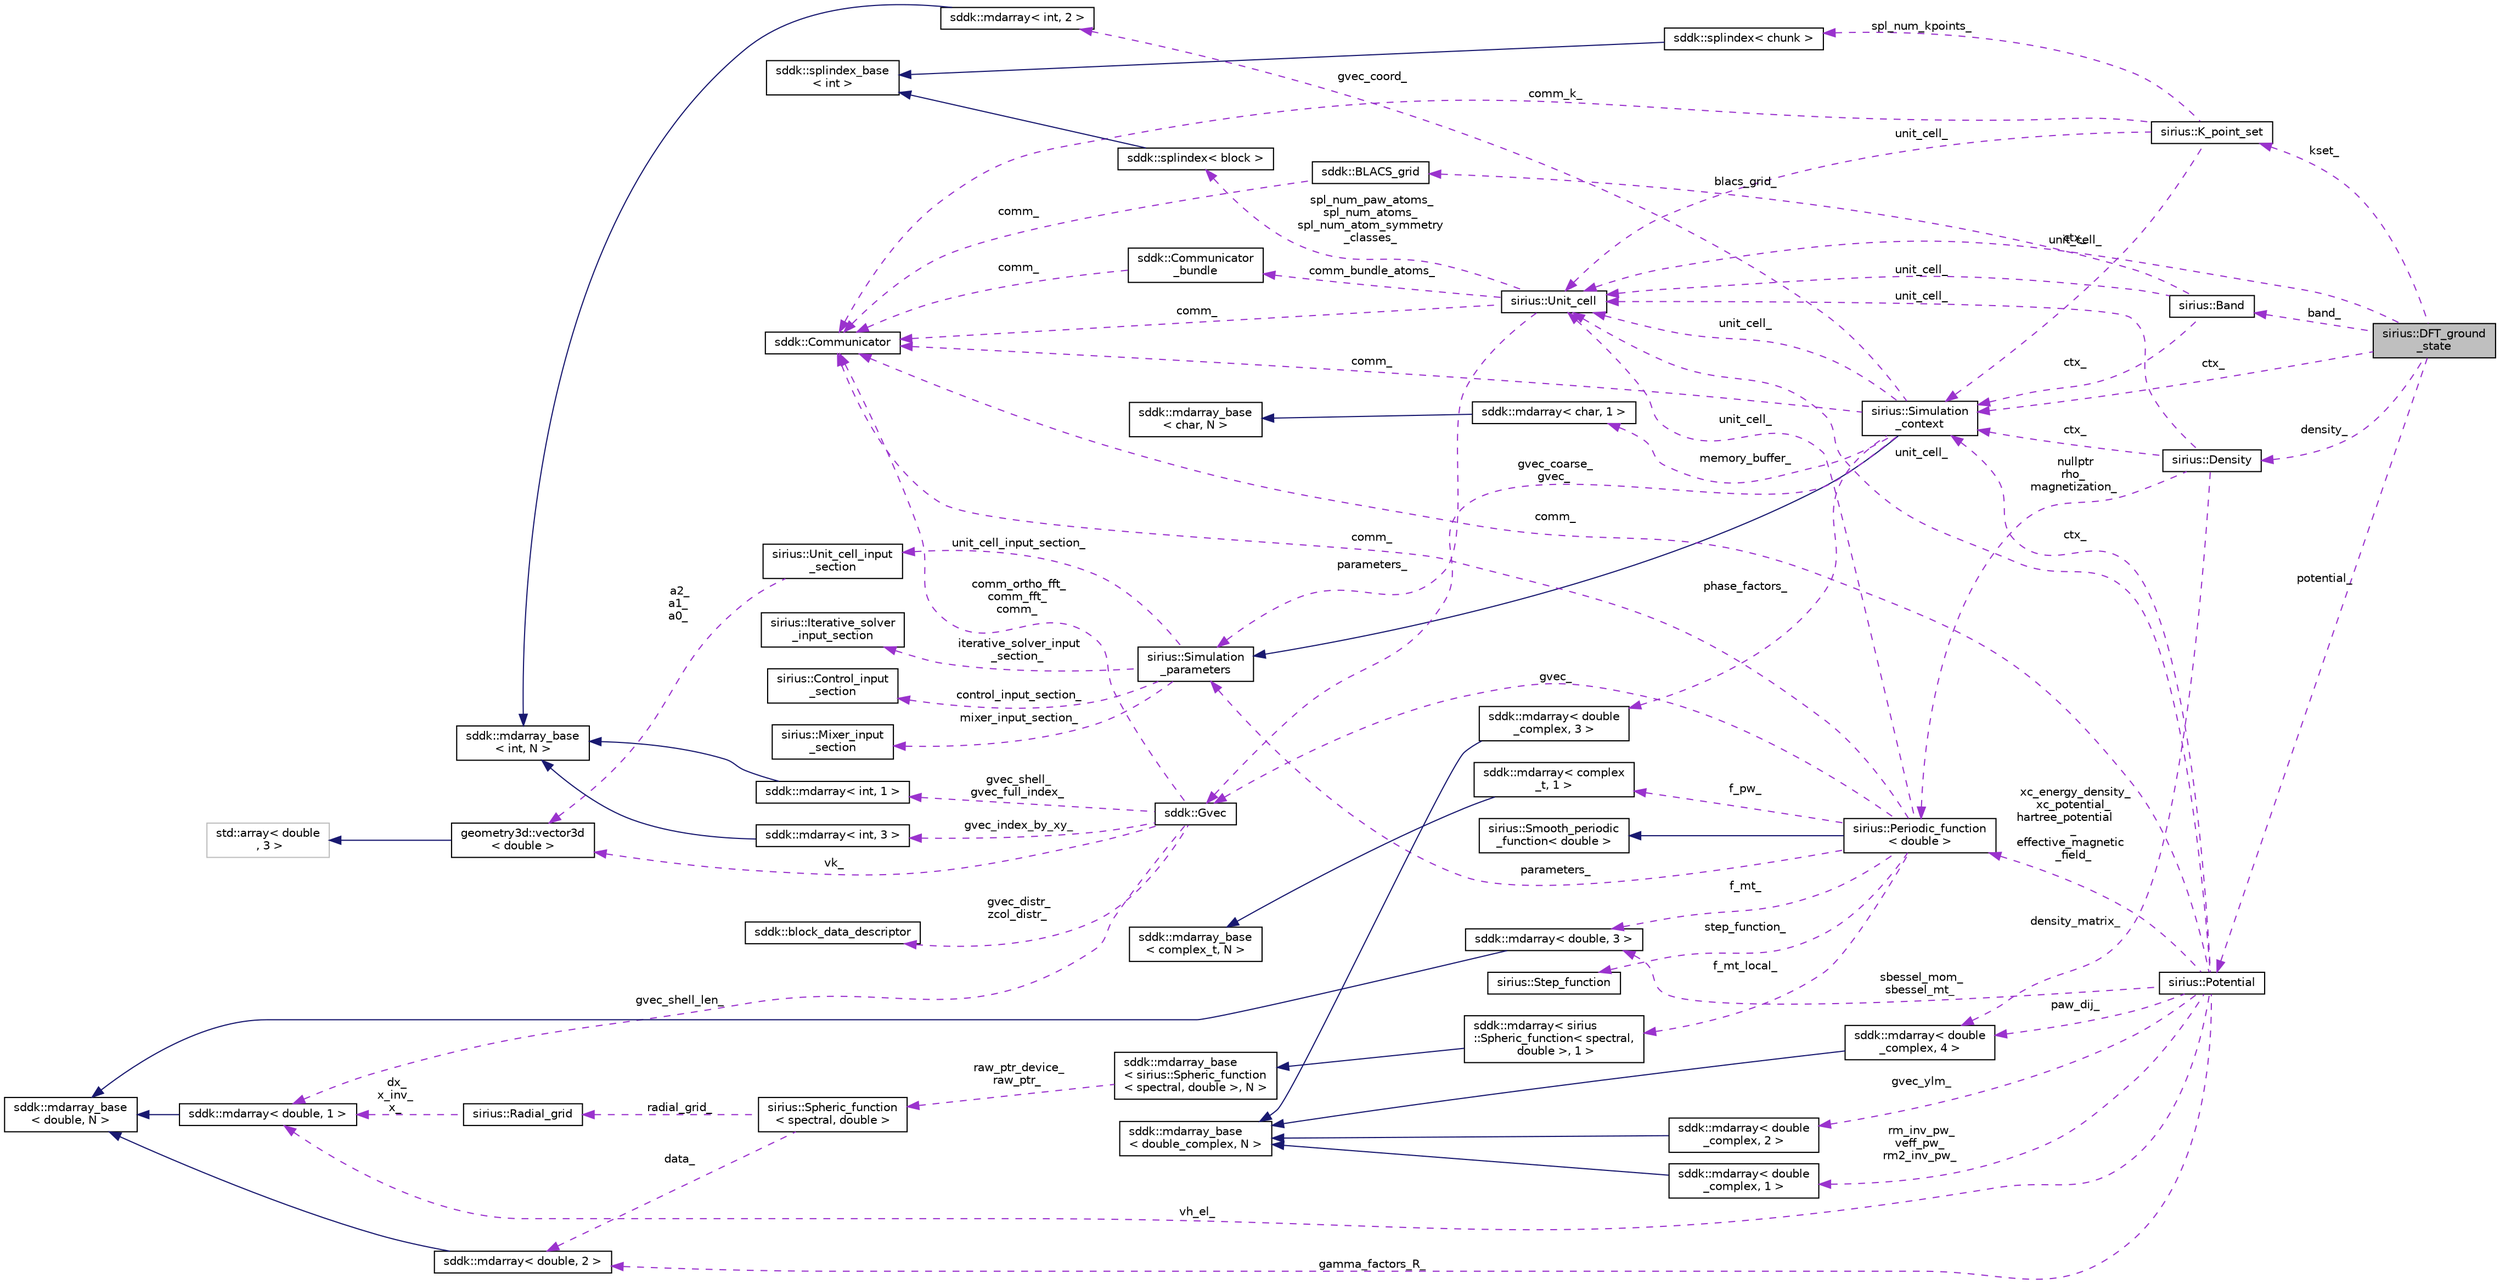 digraph "sirius::DFT_ground_state"
{
 // INTERACTIVE_SVG=YES
  edge [fontname="Helvetica",fontsize="10",labelfontname="Helvetica",labelfontsize="10"];
  node [fontname="Helvetica",fontsize="10",shape=record];
  rankdir="LR";
  Node1 [label="sirius::DFT_ground\l_state",height=0.2,width=0.4,color="black", fillcolor="grey75", style="filled", fontcolor="black"];
  Node2 -> Node1 [dir="back",color="darkorchid3",fontsize="10",style="dashed",label=" ctx_" ];
  Node2 [label="sirius::Simulation\l_context",height=0.2,width=0.4,color="black", fillcolor="white", style="filled",URL="$classsirius_1_1_simulation__context.html",tooltip="Simulation context is a set of parameters and objects describing a single simulation. "];
  Node3 -> Node2 [dir="back",color="midnightblue",fontsize="10",style="solid"];
  Node3 [label="sirius::Simulation\l_parameters",height=0.2,width=0.4,color="black", fillcolor="white", style="filled",URL="$classsirius_1_1_simulation__parameters.html",tooltip="Basic parameters of the simulation. "];
  Node4 -> Node3 [dir="back",color="darkorchid3",fontsize="10",style="dashed",label=" iterative_solver_input\l_section_" ];
  Node4 [label="sirius::Iterative_solver\l_input_section",height=0.2,width=0.4,color="black", fillcolor="white", style="filled",URL="$structsirius_1_1_iterative__solver__input__section.html"];
  Node5 -> Node3 [dir="back",color="darkorchid3",fontsize="10",style="dashed",label=" unit_cell_input_section_" ];
  Node5 [label="sirius::Unit_cell_input\l_section",height=0.2,width=0.4,color="black", fillcolor="white", style="filled",URL="$structsirius_1_1_unit__cell__input__section.html",tooltip="Parse unit cell input section. "];
  Node6 -> Node5 [dir="back",color="darkorchid3",fontsize="10",style="dashed",label=" a2_\na1_\na0_" ];
  Node6 [label="geometry3d::vector3d\l\< double \>",height=0.2,width=0.4,color="black", fillcolor="white", style="filled",URL="$classgeometry3d_1_1vector3d.html"];
  Node7 -> Node6 [dir="back",color="midnightblue",fontsize="10",style="solid"];
  Node7 [label="std::array\< double\l , 3 \>",height=0.2,width=0.4,color="grey75", fillcolor="white", style="filled"];
  Node8 -> Node3 [dir="back",color="darkorchid3",fontsize="10",style="dashed",label=" mixer_input_section_" ];
  Node8 [label="sirius::Mixer_input\l_section",height=0.2,width=0.4,color="black", fillcolor="white", style="filled",URL="$structsirius_1_1_mixer__input__section.html"];
  Node9 -> Node3 [dir="back",color="darkorchid3",fontsize="10",style="dashed",label=" control_input_section_" ];
  Node9 [label="sirius::Control_input\l_section",height=0.2,width=0.4,color="black", fillcolor="white", style="filled",URL="$structsirius_1_1_control__input__section.html",tooltip="Parse control input section. "];
  Node10 -> Node2 [dir="back",color="darkorchid3",fontsize="10",style="dashed",label=" gvec_coord_" ];
  Node10 [label="sddk::mdarray\< int, 2 \>",height=0.2,width=0.4,color="black", fillcolor="white", style="filled",URL="$classsddk_1_1mdarray.html"];
  Node11 -> Node10 [dir="back",color="midnightblue",fontsize="10",style="solid"];
  Node11 [label="sddk::mdarray_base\l\< int, N \>",height=0.2,width=0.4,color="black", fillcolor="white", style="filled",URL="$classsddk_1_1mdarray__base.html"];
  Node12 -> Node2 [dir="back",color="darkorchid3",fontsize="10",style="dashed",label=" memory_buffer_" ];
  Node12 [label="sddk::mdarray\< char, 1 \>",height=0.2,width=0.4,color="black", fillcolor="white", style="filled",URL="$classsddk_1_1mdarray.html"];
  Node13 -> Node12 [dir="back",color="midnightblue",fontsize="10",style="solid"];
  Node13 [label="sddk::mdarray_base\l\< char, N \>",height=0.2,width=0.4,color="black", fillcolor="white", style="filled",URL="$classsddk_1_1mdarray__base.html"];
  Node14 -> Node2 [dir="back",color="darkorchid3",fontsize="10",style="dashed",label=" phase_factors_" ];
  Node14 [label="sddk::mdarray\< double\l_complex, 3 \>",height=0.2,width=0.4,color="black", fillcolor="white", style="filled",URL="$classsddk_1_1mdarray.html"];
  Node15 -> Node14 [dir="back",color="midnightblue",fontsize="10",style="solid"];
  Node15 [label="sddk::mdarray_base\l\< double_complex, N \>",height=0.2,width=0.4,color="black", fillcolor="white", style="filled",URL="$classsddk_1_1mdarray__base.html"];
  Node16 -> Node2 [dir="back",color="darkorchid3",fontsize="10",style="dashed",label=" comm_" ];
  Node16 [label="sddk::Communicator",height=0.2,width=0.4,color="black", fillcolor="white", style="filled",URL="$classsddk_1_1_communicator.html",tooltip="MPI communicator wrapper. "];
  Node17 -> Node2 [dir="back",color="darkorchid3",fontsize="10",style="dashed",label=" gvec_coarse_\ngvec_" ];
  Node17 [label="sddk::Gvec",height=0.2,width=0.4,color="black", fillcolor="white", style="filled",URL="$classsddk_1_1_gvec.html",tooltip="Store list of G-vectors for FFTs and G+k basis functions. "];
  Node18 -> Node17 [dir="back",color="darkorchid3",fontsize="10",style="dashed",label=" gvec_index_by_xy_" ];
  Node18 [label="sddk::mdarray\< int, 3 \>",height=0.2,width=0.4,color="black", fillcolor="white", style="filled",URL="$classsddk_1_1mdarray.html"];
  Node11 -> Node18 [dir="back",color="midnightblue",fontsize="10",style="solid"];
  Node19 -> Node17 [dir="back",color="darkorchid3",fontsize="10",style="dashed",label=" gvec_shell_len_" ];
  Node19 [label="sddk::mdarray\< double, 1 \>",height=0.2,width=0.4,color="black", fillcolor="white", style="filled",URL="$classsddk_1_1mdarray.html"];
  Node20 -> Node19 [dir="back",color="midnightblue",fontsize="10",style="solid"];
  Node20 [label="sddk::mdarray_base\l\< double, N \>",height=0.2,width=0.4,color="black", fillcolor="white", style="filled",URL="$classsddk_1_1mdarray__base.html"];
  Node21 -> Node17 [dir="back",color="darkorchid3",fontsize="10",style="dashed",label=" gvec_shell_\ngvec_full_index_" ];
  Node21 [label="sddk::mdarray\< int, 1 \>",height=0.2,width=0.4,color="black", fillcolor="white", style="filled",URL="$classsddk_1_1mdarray.html"];
  Node11 -> Node21 [dir="back",color="midnightblue",fontsize="10",style="solid"];
  Node22 -> Node17 [dir="back",color="darkorchid3",fontsize="10",style="dashed",label=" gvec_distr_\nzcol_distr_" ];
  Node22 [label="sddk::block_data_descriptor",height=0.2,width=0.4,color="black", fillcolor="white", style="filled",URL="$structsddk_1_1block__data__descriptor.html"];
  Node16 -> Node17 [dir="back",color="darkorchid3",fontsize="10",style="dashed",label=" comm_ortho_fft_\ncomm_fft_\ncomm_" ];
  Node6 -> Node17 [dir="back",color="darkorchid3",fontsize="10",style="dashed",label=" vk_" ];
  Node23 -> Node2 [dir="back",color="darkorchid3",fontsize="10",style="dashed",label=" unit_cell_" ];
  Node23 [label="sirius::Unit_cell",height=0.2,width=0.4,color="black", fillcolor="white", style="filled",URL="$classsirius_1_1_unit__cell.html"];
  Node24 -> Node23 [dir="back",color="darkorchid3",fontsize="10",style="dashed",label=" comm_bundle_atoms_" ];
  Node24 [label="sddk::Communicator\l_bundle",height=0.2,width=0.4,color="black", fillcolor="white", style="filled",URL="$classsddk_1_1_communicator__bundle.html",tooltip="A bundle of MPI communicators. "];
  Node16 -> Node24 [dir="back",color="darkorchid3",fontsize="10",style="dashed",label=" comm_" ];
  Node25 -> Node23 [dir="back",color="darkorchid3",fontsize="10",style="dashed",label=" spl_num_paw_atoms_\nspl_num_atoms_\nspl_num_atom_symmetry\l_classes_" ];
  Node25 [label="sddk::splindex\< block \>",height=0.2,width=0.4,color="black", fillcolor="white", style="filled",URL="$classsddk_1_1splindex.html"];
  Node26 -> Node25 [dir="back",color="midnightblue",fontsize="10",style="solid"];
  Node26 [label="sddk::splindex_base\l\< int \>",height=0.2,width=0.4,color="black", fillcolor="white", style="filled",URL="$classsddk_1_1splindex__base.html"];
  Node16 -> Node23 [dir="back",color="darkorchid3",fontsize="10",style="dashed",label=" comm_" ];
  Node3 -> Node23 [dir="back",color="darkorchid3",fontsize="10",style="dashed",label=" parameters_" ];
  Node27 -> Node1 [dir="back",color="darkorchid3",fontsize="10",style="dashed",label=" kset_" ];
  Node27 [label="sirius::K_point_set",height=0.2,width=0.4,color="black", fillcolor="white", style="filled",URL="$classsirius_1_1_k__point__set.html",tooltip="Set of k-points. "];
  Node2 -> Node27 [dir="back",color="darkorchid3",fontsize="10",style="dashed",label=" ctx_" ];
  Node16 -> Node27 [dir="back",color="darkorchid3",fontsize="10",style="dashed",label=" comm_k_" ];
  Node28 -> Node27 [dir="back",color="darkorchid3",fontsize="10",style="dashed",label=" spl_num_kpoints_" ];
  Node28 [label="sddk::splindex\< chunk \>",height=0.2,width=0.4,color="black", fillcolor="white", style="filled",URL="$classsddk_1_1splindex.html"];
  Node26 -> Node28 [dir="back",color="midnightblue",fontsize="10",style="solid"];
  Node23 -> Node27 [dir="back",color="darkorchid3",fontsize="10",style="dashed",label=" unit_cell_" ];
  Node29 -> Node1 [dir="back",color="darkorchid3",fontsize="10",style="dashed",label=" density_" ];
  Node29 [label="sirius::Density",height=0.2,width=0.4,color="black", fillcolor="white", style="filled",URL="$classsirius_1_1_density.html",tooltip="Generate charge density and magnetization from occupied spinor wave-functions. "];
  Node2 -> Node29 [dir="back",color="darkorchid3",fontsize="10",style="dashed",label=" ctx_" ];
  Node30 -> Node29 [dir="back",color="darkorchid3",fontsize="10",style="dashed",label=" density_matrix_" ];
  Node30 [label="sddk::mdarray\< double\l_complex, 4 \>",height=0.2,width=0.4,color="black", fillcolor="white", style="filled",URL="$classsddk_1_1mdarray.html"];
  Node15 -> Node30 [dir="back",color="midnightblue",fontsize="10",style="solid"];
  Node31 -> Node29 [dir="back",color="darkorchid3",fontsize="10",style="dashed",label=" nullptr\nrho_\nmagnetization_" ];
  Node31 [label="sirius::Periodic_function\l\< double \>",height=0.2,width=0.4,color="black", fillcolor="white", style="filled",URL="$classsirius_1_1_periodic__function.html"];
  Node32 -> Node31 [dir="back",color="midnightblue",fontsize="10",style="solid"];
  Node32 [label="sirius::Smooth_periodic\l_function\< double \>",height=0.2,width=0.4,color="black", fillcolor="white", style="filled",URL="$classsirius_1_1_smooth__periodic__function.html"];
  Node16 -> Node31 [dir="back",color="darkorchid3",fontsize="10",style="dashed",label=" comm_" ];
  Node17 -> Node31 [dir="back",color="darkorchid3",fontsize="10",style="dashed",label=" gvec_" ];
  Node33 -> Node31 [dir="back",color="darkorchid3",fontsize="10",style="dashed",label=" step_function_" ];
  Node33 [label="sirius::Step_function",height=0.2,width=0.4,color="black", fillcolor="white", style="filled",URL="$classsirius_1_1_step__function.html",tooltip="Unit step function is defined to be 1 in the interstitial and 0 inside muffin-tins. "];
  Node34 -> Node31 [dir="back",color="darkorchid3",fontsize="10",style="dashed",label=" f_pw_" ];
  Node34 [label="sddk::mdarray\< complex\l_t, 1 \>",height=0.2,width=0.4,color="black", fillcolor="white", style="filled",URL="$classsddk_1_1mdarray.html"];
  Node35 -> Node34 [dir="back",color="midnightblue",fontsize="10",style="solid"];
  Node35 [label="sddk::mdarray_base\l\< complex_t, N \>",height=0.2,width=0.4,color="black", fillcolor="white", style="filled",URL="$classsddk_1_1mdarray__base.html"];
  Node23 -> Node31 [dir="back",color="darkorchid3",fontsize="10",style="dashed",label=" unit_cell_" ];
  Node36 -> Node31 [dir="back",color="darkorchid3",fontsize="10",style="dashed",label=" f_mt_local_" ];
  Node36 [label="sddk::mdarray\< sirius\l::Spheric_function\< spectral,\l double \>, 1 \>",height=0.2,width=0.4,color="black", fillcolor="white", style="filled",URL="$classsddk_1_1mdarray.html"];
  Node37 -> Node36 [dir="back",color="midnightblue",fontsize="10",style="solid"];
  Node37 [label="sddk::mdarray_base\l\< sirius::Spheric_function\l\< spectral, double \>, N \>",height=0.2,width=0.4,color="black", fillcolor="white", style="filled",URL="$classsddk_1_1mdarray__base.html"];
  Node38 -> Node37 [dir="back",color="darkorchid3",fontsize="10",style="dashed",label=" raw_ptr_device_\nraw_ptr_" ];
  Node38 [label="sirius::Spheric_function\l\< spectral, double \>",height=0.2,width=0.4,color="black", fillcolor="white", style="filled",URL="$classsirius_1_1_spheric__function.html"];
  Node39 -> Node38 [dir="back",color="darkorchid3",fontsize="10",style="dashed",label=" data_" ];
  Node39 [label="sddk::mdarray\< double, 2 \>",height=0.2,width=0.4,color="black", fillcolor="white", style="filled",URL="$classsddk_1_1mdarray.html"];
  Node20 -> Node39 [dir="back",color="midnightblue",fontsize="10",style="solid"];
  Node40 -> Node38 [dir="back",color="darkorchid3",fontsize="10",style="dashed",label=" radial_grid_" ];
  Node40 [label="sirius::Radial_grid",height=0.2,width=0.4,color="black", fillcolor="white", style="filled",URL="$classsirius_1_1_radial__grid.html",tooltip="Radial grid for a muffin-tin or an isolated atom. "];
  Node19 -> Node40 [dir="back",color="darkorchid3",fontsize="10",style="dashed",label=" dx_\nx_inv_\nx_" ];
  Node3 -> Node31 [dir="back",color="darkorchid3",fontsize="10",style="dashed",label=" parameters_" ];
  Node41 -> Node31 [dir="back",color="darkorchid3",fontsize="10",style="dashed",label=" f_mt_" ];
  Node41 [label="sddk::mdarray\< double, 3 \>",height=0.2,width=0.4,color="black", fillcolor="white", style="filled",URL="$classsddk_1_1mdarray.html"];
  Node20 -> Node41 [dir="back",color="midnightblue",fontsize="10",style="solid"];
  Node23 -> Node29 [dir="back",color="darkorchid3",fontsize="10",style="dashed",label=" unit_cell_" ];
  Node42 -> Node1 [dir="back",color="darkorchid3",fontsize="10",style="dashed",label=" potential_" ];
  Node42 [label="sirius::Potential",height=0.2,width=0.4,color="black", fillcolor="white", style="filled",URL="$classsirius_1_1_potential.html",tooltip="Generate effective potential from charge density and magnetization. "];
  Node2 -> Node42 [dir="back",color="darkorchid3",fontsize="10",style="dashed",label=" ctx_" ];
  Node43 -> Node42 [dir="back",color="darkorchid3",fontsize="10",style="dashed",label=" rm_inv_pw_\nveff_pw_\nrm2_inv_pw_" ];
  Node43 [label="sddk::mdarray\< double\l_complex, 1 \>",height=0.2,width=0.4,color="black", fillcolor="white", style="filled",URL="$classsddk_1_1mdarray.html"];
  Node15 -> Node43 [dir="back",color="midnightblue",fontsize="10",style="solid"];
  Node19 -> Node42 [dir="back",color="darkorchid3",fontsize="10",style="dashed",label=" vh_el_" ];
  Node44 -> Node42 [dir="back",color="darkorchid3",fontsize="10",style="dashed",label=" gvec_ylm_" ];
  Node44 [label="sddk::mdarray\< double\l_complex, 2 \>",height=0.2,width=0.4,color="black", fillcolor="white", style="filled",URL="$classsddk_1_1mdarray.html"];
  Node15 -> Node44 [dir="back",color="midnightblue",fontsize="10",style="solid"];
  Node30 -> Node42 [dir="back",color="darkorchid3",fontsize="10",style="dashed",label=" paw_dij_" ];
  Node16 -> Node42 [dir="back",color="darkorchid3",fontsize="10",style="dashed",label=" comm_" ];
  Node31 -> Node42 [dir="back",color="darkorchid3",fontsize="10",style="dashed",label=" xc_energy_density_\nxc_potential_\nhartree_potential\l_\neffective_magnetic\l_field_" ];
  Node23 -> Node42 [dir="back",color="darkorchid3",fontsize="10",style="dashed",label=" unit_cell_" ];
  Node39 -> Node42 [dir="back",color="darkorchid3",fontsize="10",style="dashed",label=" gamma_factors_R_" ];
  Node41 -> Node42 [dir="back",color="darkorchid3",fontsize="10",style="dashed",label=" sbessel_mom_\nsbessel_mt_" ];
  Node45 -> Node1 [dir="back",color="darkorchid3",fontsize="10",style="dashed",label=" band_" ];
  Node45 [label="sirius::Band",height=0.2,width=0.4,color="black", fillcolor="white", style="filled",URL="$classsirius_1_1_band.html",tooltip="Setup and solve the eigen value problem. "];
  Node2 -> Node45 [dir="back",color="darkorchid3",fontsize="10",style="dashed",label=" ctx_" ];
  Node46 -> Node45 [dir="back",color="darkorchid3",fontsize="10",style="dashed",label=" blacs_grid_" ];
  Node46 [label="sddk::BLACS_grid",height=0.2,width=0.4,color="black", fillcolor="white", style="filled",URL="$classsddk_1_1_b_l_a_c_s__grid.html",tooltip="BLACS grid wrapper. "];
  Node16 -> Node46 [dir="back",color="darkorchid3",fontsize="10",style="dashed",label=" comm_" ];
  Node23 -> Node45 [dir="back",color="darkorchid3",fontsize="10",style="dashed",label=" unit_cell_" ];
  Node23 -> Node1 [dir="back",color="darkorchid3",fontsize="10",style="dashed",label=" unit_cell_" ];
}
